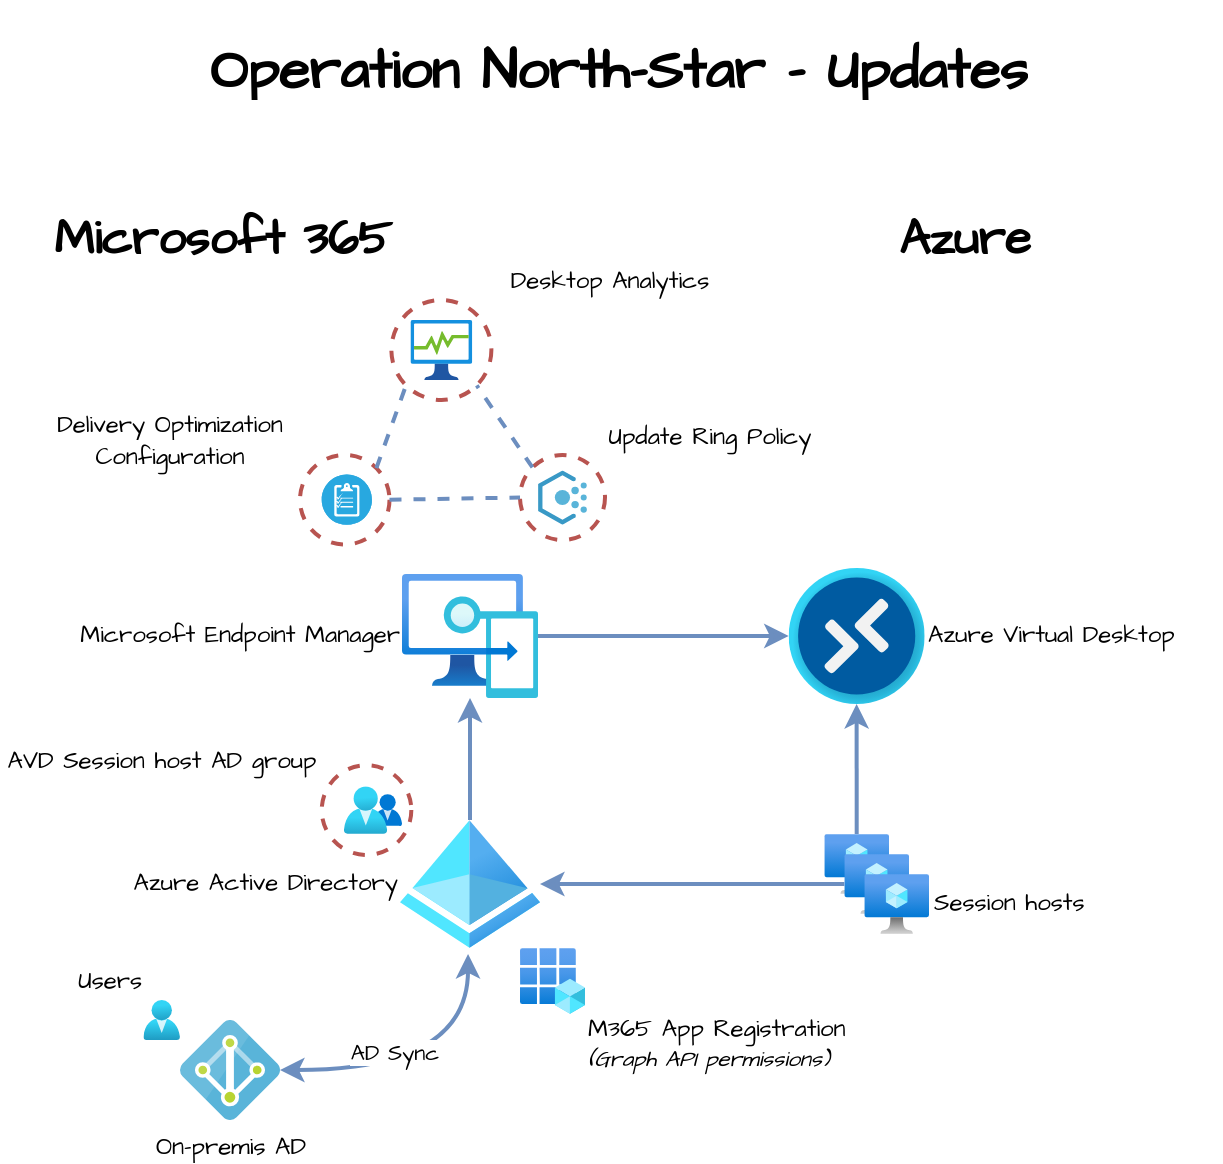 <mxfile version="15.3.5" type="github">
  <diagram id="XPhHHCLm-9Wgk9YLsKPm" name="Page-1">
    <mxGraphModel dx="974" dy="1748" grid="1" gridSize="10" guides="1" tooltips="1" connect="1" arrows="1" fold="1" page="1" pageScale="1" pageWidth="850" pageHeight="1100" math="0" shadow="0">
      <root>
        <mxCell id="0" />
        <mxCell id="1" parent="0" />
        <mxCell id="SXY2PGrCGi5gm-ooBNrk-2" value="" style="ellipse;whiteSpace=wrap;html=1;aspect=fixed;dashed=1;strokeWidth=2;strokeColor=#b85450;fillColor=none;" vertex="1" parent="1">
          <mxGeometry x="235.69" y="40" width="50" height="50" as="geometry" />
        </mxCell>
        <mxCell id="d7Z2iAcqk1f-dhNnv_J7-3" value="" style="ellipse;whiteSpace=wrap;html=1;aspect=fixed;dashed=1;strokeWidth=2;strokeColor=#b85450;fillColor=none;" parent="1" vertex="1">
          <mxGeometry x="190" y="117.5" width="44.75" height="44.75" as="geometry" />
        </mxCell>
        <mxCell id="nBsCWUYdzX43SWLqqMjy-1" value="Azure Virtual Desktop" style="aspect=fixed;html=1;points=[];align=left;image;fontSize=12;image=img/lib/azure2/other/Windows_Virtual_Desktop.svg;labelPosition=right;verticalLabelPosition=middle;verticalAlign=middle;fontFamily=Architects Daughter;fontSource=https%3A%2F%2Ffonts.googleapis.com%2Fcss%3Ffamily%3DArchitects%2BDaughter;" parent="1" vertex="1">
          <mxGeometry x="434.34" y="174" width="68" height="68" as="geometry" />
        </mxCell>
        <mxCell id="nBsCWUYdzX43SWLqqMjy-2" value="" style="aspect=fixed;html=1;points=[];align=left;image;fontSize=12;image=img/lib/azure2/identity/App_Registrations.svg;labelPosition=right;verticalLabelPosition=middle;verticalAlign=middle;fontFamily=Architects Daughter;fontSource=https%3A%2F%2Ffonts.googleapis.com%2Fcss%3Ffamily%3DArchitects%2BDaughter;" parent="1" vertex="1">
          <mxGeometry x="300" y="364" width="32.49" height="33" as="geometry" />
        </mxCell>
        <mxCell id="nBsCWUYdzX43SWLqqMjy-15" style="edgeStyle=orthogonalEdgeStyle;curved=1;orthogonalLoop=1;jettySize=auto;html=1;strokeWidth=2;fillColor=#dae8fc;strokeColor=#6c8ebf;" parent="1" source="nBsCWUYdzX43SWLqqMjy-3" target="nBsCWUYdzX43SWLqqMjy-13" edge="1">
          <mxGeometry relative="1" as="geometry" />
        </mxCell>
        <mxCell id="nBsCWUYdzX43SWLqqMjy-3" value="Azure Active Directory" style="aspect=fixed;html=1;points=[];align=right;image;fontSize=12;image=img/lib/azure2/identity/Azure_Active_Directory.svg;labelPosition=left;verticalLabelPosition=middle;verticalAlign=middle;fontFamily=Architects Daughter;fontSource=https%3A%2F%2Ffonts.googleapis.com%2Fcss%3Ffamily%3DArchitects%2BDaughter;" parent="1" vertex="1">
          <mxGeometry x="240" y="300" width="70" height="64" as="geometry" />
        </mxCell>
        <mxCell id="nBsCWUYdzX43SWLqqMjy-8" style="edgeStyle=orthogonalEdgeStyle;orthogonalLoop=1;jettySize=auto;html=1;fillColor=#dae8fc;strokeColor=#6c8ebf;curved=1;strokeWidth=2;" parent="1" source="nBsCWUYdzX43SWLqqMjy-4" target="nBsCWUYdzX43SWLqqMjy-1" edge="1">
          <mxGeometry relative="1" as="geometry" />
        </mxCell>
        <mxCell id="nBsCWUYdzX43SWLqqMjy-4" value="" style="aspect=fixed;html=1;points=[];align=center;image;fontSize=12;image=img/lib/azure2/compute/Virtual_Machine.svg;" parent="1" vertex="1">
          <mxGeometry x="452.17" y="307" width="32.34" height="30" as="geometry" />
        </mxCell>
        <mxCell id="nBsCWUYdzX43SWLqqMjy-11" style="edgeStyle=orthogonalEdgeStyle;curved=1;orthogonalLoop=1;jettySize=auto;html=1;strokeWidth=2;fillColor=#dae8fc;strokeColor=#6c8ebf;" parent="1" source="nBsCWUYdzX43SWLqqMjy-5" target="nBsCWUYdzX43SWLqqMjy-3" edge="1">
          <mxGeometry relative="1" as="geometry" />
        </mxCell>
        <mxCell id="nBsCWUYdzX43SWLqqMjy-5" value="" style="aspect=fixed;html=1;points=[];align=left;image;fontSize=12;image=img/lib/azure2/compute/Virtual_Machine.svg;labelPosition=right;verticalLabelPosition=middle;verticalAlign=middle;" parent="1" vertex="1">
          <mxGeometry x="462.17" y="317" width="32.34" height="30" as="geometry" />
        </mxCell>
        <mxCell id="nBsCWUYdzX43SWLqqMjy-6" value="Session hosts" style="aspect=fixed;html=1;points=[];align=left;image;fontSize=12;image=img/lib/azure2/compute/Virtual_Machine.svg;labelPosition=right;verticalLabelPosition=middle;verticalAlign=middle;fontFamily=Architects Daughter;fontSource=https%3A%2F%2Ffonts.googleapis.com%2Fcss%3Ffamily%3DArchitects%2BDaughter;" parent="1" vertex="1">
          <mxGeometry x="472.17" y="327" width="32.34" height="30" as="geometry" />
        </mxCell>
        <mxCell id="nBsCWUYdzX43SWLqqMjy-14" style="edgeStyle=orthogonalEdgeStyle;curved=1;orthogonalLoop=1;jettySize=auto;html=1;strokeWidth=2;fillColor=#dae8fc;strokeColor=#6c8ebf;" parent="1" source="nBsCWUYdzX43SWLqqMjy-13" target="nBsCWUYdzX43SWLqqMjy-1" edge="1">
          <mxGeometry relative="1" as="geometry" />
        </mxCell>
        <mxCell id="nBsCWUYdzX43SWLqqMjy-13" value="Microsoft Endpoint Manager" style="aspect=fixed;html=1;points=[];align=right;image;fontSize=12;image=img/lib/azure2/intune/Intune.svg;labelPosition=left;verticalLabelPosition=middle;verticalAlign=middle;fontFamily=Architects Daughter;fontSource=https%3A%2F%2Ffonts.googleapis.com%2Fcss%3Ffamily%3DArchitects%2BDaughter;" parent="1" vertex="1">
          <mxGeometry x="241" y="177" width="68" height="62" as="geometry" />
        </mxCell>
        <mxCell id="nBsCWUYdzX43SWLqqMjy-19" style="edgeStyle=orthogonalEdgeStyle;curved=1;orthogonalLoop=1;jettySize=auto;html=1;entryX=0.486;entryY=1.047;entryDx=0;entryDy=0;entryPerimeter=0;strokeWidth=2;fillColor=#dae8fc;strokeColor=#6c8ebf;startArrow=classic;startFill=1;" parent="1" source="nBsCWUYdzX43SWLqqMjy-18" target="nBsCWUYdzX43SWLqqMjy-3" edge="1">
          <mxGeometry relative="1" as="geometry" />
        </mxCell>
        <mxCell id="nBsCWUYdzX43SWLqqMjy-20" value="AD Sync" style="edgeLabel;html=1;align=center;verticalAlign=middle;resizable=0;points=[];fontFamily=Architects Daughter;fontSource=https%3A%2F%2Ffonts.googleapis.com%2Fcss%3Ffamily%3DArchitects%2BDaughter;" parent="nBsCWUYdzX43SWLqqMjy-19" vertex="1" connectable="0">
          <mxGeometry x="-0.25" y="9" relative="1" as="geometry">
            <mxPoint as="offset" />
          </mxGeometry>
        </mxCell>
        <mxCell id="nBsCWUYdzX43SWLqqMjy-18" value="On-premis AD" style="sketch=0;aspect=fixed;html=1;points=[];align=center;image;fontSize=12;image=img/lib/mscae/Active_Directory.svg;fontFamily=Architects Daughter;fontSource=https%3A%2F%2Ffonts.googleapis.com%2Fcss%3Ffamily%3DArchitects%2BDaughter;" parent="1" vertex="1">
          <mxGeometry x="130" y="400" width="50" height="50" as="geometry" />
        </mxCell>
        <mxCell id="nBsCWUYdzX43SWLqqMjy-27" value="&lt;h1 style=&quot;font-size: 28px&quot;&gt;&lt;font style=&quot;font-size: 28px&quot;&gt;Operation North-Star - Updates&lt;/font&gt;&lt;/h1&gt;" style="text;html=1;strokeColor=none;fillColor=none;spacing=5;spacingTop=-20;whiteSpace=wrap;overflow=hidden;rounded=0;fontFamily=Architects Daughter;fontSource=https%3A%2F%2Ffonts.googleapis.com%2Fcss%3Ffamily%3DArchitects%2BDaughter;fontSize=28;" parent="1" vertex="1">
          <mxGeometry x="140" y="-100" width="510" height="40" as="geometry" />
        </mxCell>
        <mxCell id="nBsCWUYdzX43SWLqqMjy-40" value="Azure" style="text;strokeColor=none;fillColor=none;html=1;fontSize=24;fontStyle=1;verticalAlign=middle;align=center;fontFamily=Architects Daughter;fontSource=https%3A%2F%2Ffonts.googleapis.com%2Fcss%3Ffamily%3DArchitects%2BDaughter;" parent="1" vertex="1">
          <mxGeometry x="472.17" y="-10" width="100" height="40" as="geometry" />
        </mxCell>
        <mxCell id="nBsCWUYdzX43SWLqqMjy-55" value="Microsoft 365" style="text;strokeColor=none;fillColor=none;html=1;fontSize=24;fontStyle=1;verticalAlign=middle;align=center;fontFamily=Architects Daughter;fontSource=https%3A%2F%2Ffonts.googleapis.com%2Fcss%3Ffamily%3DArchitects%2BDaughter;" parent="1" vertex="1">
          <mxGeometry x="100.86" y="-10" width="100" height="40" as="geometry" />
        </mxCell>
        <mxCell id="nBsCWUYdzX43SWLqqMjy-62" value="" style="aspect=fixed;html=1;points=[];align=right;image;fontSize=12;image=img/lib/azure2/identity/Groups.svg;dashed=1;fontFamily=Architects Daughter;fontSource=https%3A%2F%2Ffonts.googleapis.com%2Fcss%3Ffamily%3DArchitects%2BDaughter;fontColor=#000000;strokeWidth=3;fillColor=none;labelPosition=left;verticalLabelPosition=top;verticalAlign=bottom;" parent="1" vertex="1">
          <mxGeometry x="212" y="283.12" width="29" height="23.88" as="geometry" />
        </mxCell>
        <mxCell id="nBsCWUYdzX43SWLqqMjy-63" value="Users" style="aspect=fixed;html=1;points=[];align=right;image;fontSize=12;image=img/lib/azure2/identity/Users.svg;dashed=1;fontFamily=Architects Daughter;fontSource=https%3A%2F%2Ffonts.googleapis.com%2Fcss%3Ffamily%3DArchitects%2BDaughter;fontColor=#000000;strokeWidth=3;fillColor=none;labelPosition=left;verticalLabelPosition=top;verticalAlign=bottom;" parent="1" vertex="1">
          <mxGeometry x="111.71" y="390" width="18.29" height="20" as="geometry" />
        </mxCell>
        <mxCell id="A9tMjpqkmuNuvl3mLpHb-4" value="&lt;span style=&quot;font-family: &amp;#34;architects daughter&amp;#34; ; text-align: right ; background-color: rgb(255 , 255 , 255)&quot;&gt;AVD Session host AD group&lt;/span&gt;" style="text;html=1;strokeColor=none;fillColor=none;align=center;verticalAlign=middle;whiteSpace=wrap;rounded=0;dashed=1;" parent="1" vertex="1">
          <mxGeometry x="40.86" y="260" width="160" height="20" as="geometry" />
        </mxCell>
        <mxCell id="A9tMjpqkmuNuvl3mLpHb-5" value="" style="ellipse;whiteSpace=wrap;html=1;aspect=fixed;dashed=1;strokeWidth=2;strokeColor=#b85450;fillColor=none;" parent="1" vertex="1">
          <mxGeometry x="300" y="117.5" width="42.5" height="42.5" as="geometry" />
        </mxCell>
        <mxCell id="A9tMjpqkmuNuvl3mLpHb-6" value="&lt;span style=&quot;color: rgb(0 , 0 , 0) ; font-family: &amp;#34;architects daughter&amp;#34; ; font-size: 12px ; font-style: normal ; font-weight: 400 ; letter-spacing: normal ; text-align: left ; text-indent: 0px ; text-transform: none ; word-spacing: 0px ; background-color: rgb(255 , 255 , 255) ; display: inline ; float: none&quot;&gt;M365 App Registration&lt;/span&gt;&lt;br style=&quot;color: rgb(0 , 0 , 0) ; font-family: &amp;#34;architects daughter&amp;#34; ; font-size: 12px ; font-style: normal ; font-weight: 400 ; letter-spacing: normal ; text-align: left ; text-indent: 0px ; text-transform: none ; word-spacing: 0px&quot;&gt;&lt;font style=&quot;color: rgb(0 , 0 , 0) ; font-family: &amp;#34;architects daughter&amp;#34; ; font-style: normal ; font-weight: 400 ; letter-spacing: normal ; text-align: left ; text-indent: 0px ; text-transform: none ; word-spacing: 0px&quot; size=&quot;1&quot;&gt;&lt;i style=&quot;font-size: 11px&quot;&gt;(Graph API permissions)&lt;/i&gt;&lt;/font&gt;" style="text;whiteSpace=wrap;html=1;" parent="1" vertex="1">
          <mxGeometry x="332.49" y="390" width="150" height="50" as="geometry" />
        </mxCell>
        <mxCell id="_bpsfl8kZRqbAkMUSs4C-1" value="" style="sketch=0;aspect=fixed;html=1;points=[];align=center;image;fontSize=12;image=img/lib/mscae/Policy.svg;" parent="1" vertex="1">
          <mxGeometry x="309.04" y="125.19" width="24.42" height="27.13" as="geometry" />
        </mxCell>
        <mxCell id="_bpsfl8kZRqbAkMUSs4C-2" value="&lt;span style=&quot;font-family: &amp;#34;architects daughter&amp;#34; ; text-align: right ; background-color: rgb(255 , 255 , 255)&quot;&gt;Update Ring Policy&lt;br&gt;&lt;/span&gt;" style="text;html=1;strokeColor=none;fillColor=none;align=center;verticalAlign=middle;whiteSpace=wrap;rounded=0;dashed=1;" parent="1" vertex="1">
          <mxGeometry x="315" y="97.5" width="160" height="20" as="geometry" />
        </mxCell>
        <mxCell id="d7Z2iAcqk1f-dhNnv_J7-1" value="" style="fillColor=#28A8E0;verticalLabelPosition=bottom;sketch=0;html=1;strokeColor=#ffffff;verticalAlign=top;align=center;points=[[0.145,0.145,0],[0.5,0,0],[0.855,0.145,0],[1,0.5,0],[0.855,0.855,0],[0.5,1,0],[0.145,0.855,0],[0,0.5,0]];pointerEvents=1;shape=mxgraph.cisco_safe.compositeIcon;bgIcon=ellipse;resIcon=mxgraph.cisco_safe.capability.policy_configuration;" parent="1" vertex="1">
          <mxGeometry x="200.86" y="127.31" width="25.12" height="25.12" as="geometry" />
        </mxCell>
        <mxCell id="d7Z2iAcqk1f-dhNnv_J7-2" value="&lt;span style=&quot;font-family: &amp;#34;architects daughter&amp;#34; ; text-align: right ; background-color: rgb(255 , 255 , 255)&quot;&gt;Delivery Optimization Configuration&lt;br&gt;&lt;/span&gt;" style="text;html=1;strokeColor=none;fillColor=none;align=center;verticalAlign=middle;whiteSpace=wrap;rounded=0;dashed=1;" parent="1" vertex="1">
          <mxGeometry x="45" y="100" width="160" height="20" as="geometry" />
        </mxCell>
        <mxCell id="SXY2PGrCGi5gm-ooBNrk-1" value="" style="aspect=fixed;html=1;points=[];align=center;image;fontSize=12;image=img/lib/azure2/general/Process_Explorer.svg;hachureGap=4;pointerEvents=0;fontFamily=Indie Flower;fontSource=https%3A%2F%2Ffonts.googleapis.com%2Fcss%3Ffamily%3DIndie%2BFlower;" vertex="1" parent="1">
          <mxGeometry x="245.24" y="50" width="30.89" height="30" as="geometry" />
        </mxCell>
        <mxCell id="SXY2PGrCGi5gm-ooBNrk-3" value="&lt;span style=&quot;font-family: &amp;#34;architects daughter&amp;#34; ; text-align: right ; background-color: rgb(255 , 255 , 255)&quot;&gt;Desktop Analytics&lt;br&gt;&lt;/span&gt;" style="text;html=1;strokeColor=none;fillColor=none;align=center;verticalAlign=middle;whiteSpace=wrap;rounded=0;dashed=1;" vertex="1" parent="1">
          <mxGeometry x="265" y="20" width="160" height="20" as="geometry" />
        </mxCell>
        <mxCell id="SXY2PGrCGi5gm-ooBNrk-8" value="" style="endArrow=none;dashed=1;html=1;fontFamily=Indie Flower;fontSource=https%3A%2F%2Ffonts.googleapis.com%2Fcss%3Ffamily%3DIndie%2BFlower;fontSize=12;sourcePerimeterSpacing=8;targetPerimeterSpacing=8;strokeWidth=2;fillColor=#dae8fc;strokeColor=#6c8ebf;entryX=0;entryY=1;entryDx=0;entryDy=0;exitX=1;exitY=0;exitDx=0;exitDy=0;" edge="1" parent="1" source="d7Z2iAcqk1f-dhNnv_J7-3" target="SXY2PGrCGi5gm-ooBNrk-2">
          <mxGeometry width="50" height="50" relative="1" as="geometry">
            <mxPoint x="220" y="128.25" as="sourcePoint" />
            <mxPoint x="270" y="78.25" as="targetPoint" />
          </mxGeometry>
        </mxCell>
        <mxCell id="SXY2PGrCGi5gm-ooBNrk-9" value="" style="endArrow=none;dashed=1;html=1;fontFamily=Indie Flower;fontSource=https%3A%2F%2Ffonts.googleapis.com%2Fcss%3Ffamily%3DIndie%2BFlower;fontSize=12;sourcePerimeterSpacing=8;targetPerimeterSpacing=8;strokeWidth=2;fillColor=#dae8fc;strokeColor=#6c8ebf;entryX=1;entryY=1;entryDx=0;entryDy=0;exitX=0;exitY=0;exitDx=0;exitDy=0;" edge="1" parent="1" source="A9tMjpqkmuNuvl3mLpHb-5" target="SXY2PGrCGi5gm-ooBNrk-2">
          <mxGeometry width="50" height="50" relative="1" as="geometry">
            <mxPoint x="236.036" y="136.214" as="sourcePoint" />
            <mxPoint x="260.994" y="106.178" as="targetPoint" />
          </mxGeometry>
        </mxCell>
        <mxCell id="SXY2PGrCGi5gm-ooBNrk-10" value="" style="endArrow=none;dashed=1;html=1;fontFamily=Indie Flower;fontSource=https%3A%2F%2Ffonts.googleapis.com%2Fcss%3Ffamily%3DIndie%2BFlower;fontSize=12;sourcePerimeterSpacing=8;targetPerimeterSpacing=8;strokeWidth=2;fillColor=#dae8fc;strokeColor=#6c8ebf;entryX=0;entryY=0.5;entryDx=0;entryDy=0;exitX=1;exitY=0.5;exitDx=0;exitDy=0;" edge="1" parent="1" source="d7Z2iAcqk1f-dhNnv_J7-3" target="A9tMjpqkmuNuvl3mLpHb-5">
          <mxGeometry width="50" height="50" relative="1" as="geometry">
            <mxPoint x="246.036" y="146.214" as="sourcePoint" />
            <mxPoint x="270.994" y="116.178" as="targetPoint" />
          </mxGeometry>
        </mxCell>
        <mxCell id="SXY2PGrCGi5gm-ooBNrk-11" value="" style="ellipse;whiteSpace=wrap;html=1;aspect=fixed;dashed=1;strokeWidth=2;strokeColor=#b85450;fillColor=none;" vertex="1" parent="1">
          <mxGeometry x="200.86" y="272.65" width="44.81" height="44.81" as="geometry" />
        </mxCell>
      </root>
    </mxGraphModel>
  </diagram>
</mxfile>
